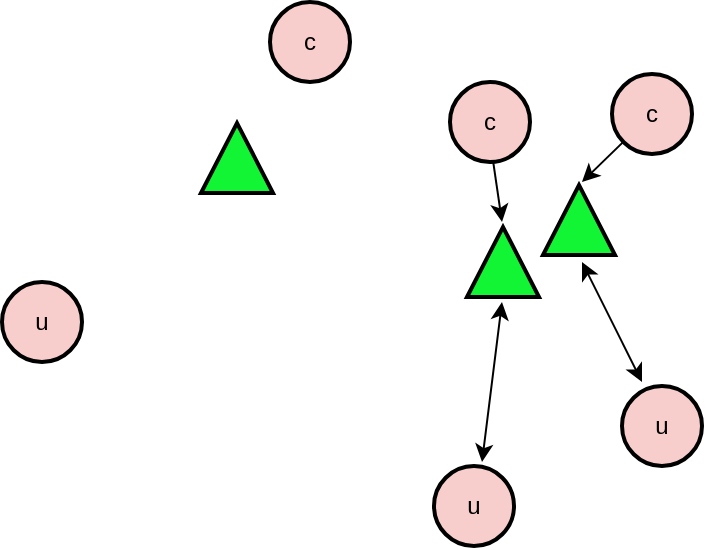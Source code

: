 <mxfile version="26.0.3">
  <diagram name="Page-1" id="ZyMLLjlUWW4S6w9JcPHk">
    <mxGraphModel dx="684" dy="437" grid="1" gridSize="10" guides="1" tooltips="1" connect="1" arrows="1" fold="1" page="1" pageScale="1" pageWidth="827" pageHeight="1169" math="0" shadow="0">
      <root>
        <mxCell id="0" />
        <mxCell id="1" parent="0" />
        <mxCell id="2CTS03ZT6Q_mQRRMgKK2-1" value="" style="triangle;whiteSpace=wrap;html=1;rotation=-90;fillColor=#12F534;strokeColor=#000000;strokeWidth=2;" parent="1" vertex="1">
          <mxGeometry x="443" y="212" width="35" height="36" as="geometry" />
        </mxCell>
        <mxCell id="ANjaZCNTPqNwZQU7dTNT-1" value="" style="triangle;whiteSpace=wrap;html=1;rotation=-90;fillColor=#12F534;strokeColor=#000000;strokeWidth=2;" vertex="1" parent="1">
          <mxGeometry x="481" y="191" width="35" height="36" as="geometry" />
        </mxCell>
        <mxCell id="ANjaZCNTPqNwZQU7dTNT-2" value="" style="triangle;whiteSpace=wrap;html=1;rotation=-90;fillColor=#12F534;strokeColor=#000000;strokeWidth=2;" vertex="1" parent="1">
          <mxGeometry x="310" y="160" width="35" height="36" as="geometry" />
        </mxCell>
        <mxCell id="ANjaZCNTPqNwZQU7dTNT-5" value="c" style="ellipse;whiteSpace=wrap;html=1;aspect=fixed;fillColor=#f8cecc;strokeColor=#000000;strokeWidth=2;" vertex="1" parent="1">
          <mxGeometry x="434" y="140" width="40" height="40" as="geometry" />
        </mxCell>
        <mxCell id="ANjaZCNTPqNwZQU7dTNT-12" style="rounded=0;orthogonalLoop=1;jettySize=auto;html=1;" edge="1" parent="1" source="ANjaZCNTPqNwZQU7dTNT-6">
          <mxGeometry relative="1" as="geometry">
            <mxPoint x="500" y="190" as="targetPoint" />
          </mxGeometry>
        </mxCell>
        <mxCell id="ANjaZCNTPqNwZQU7dTNT-6" value="c" style="ellipse;whiteSpace=wrap;html=1;aspect=fixed;fillColor=#f8cecc;strokeColor=#000000;strokeWidth=2;" vertex="1" parent="1">
          <mxGeometry x="515" y="136" width="40" height="40" as="geometry" />
        </mxCell>
        <mxCell id="ANjaZCNTPqNwZQU7dTNT-7" value="u" style="ellipse;whiteSpace=wrap;html=1;aspect=fixed;fillColor=#f8cecc;strokeColor=#000000;strokeWidth=2;" vertex="1" parent="1">
          <mxGeometry x="520" y="292" width="40" height="40" as="geometry" />
        </mxCell>
        <mxCell id="ANjaZCNTPqNwZQU7dTNT-8" value="u" style="ellipse;whiteSpace=wrap;html=1;aspect=fixed;fillColor=#f8cecc;strokeColor=#000000;strokeWidth=2;" vertex="1" parent="1">
          <mxGeometry x="426" y="332" width="40" height="40" as="geometry" />
        </mxCell>
        <mxCell id="ANjaZCNTPqNwZQU7dTNT-9" value="c" style="ellipse;whiteSpace=wrap;html=1;aspect=fixed;fillColor=#f8cecc;strokeColor=#000000;strokeWidth=2;" vertex="1" parent="1">
          <mxGeometry x="344" y="100" width="40" height="40" as="geometry" />
        </mxCell>
        <mxCell id="ANjaZCNTPqNwZQU7dTNT-10" value="u" style="ellipse;whiteSpace=wrap;html=1;aspect=fixed;fillColor=#f8cecc;strokeColor=#000000;strokeWidth=2;" vertex="1" parent="1">
          <mxGeometry x="210" y="240" width="40" height="40" as="geometry" />
        </mxCell>
        <mxCell id="ANjaZCNTPqNwZQU7dTNT-11" style="rounded=0;orthogonalLoop=1;jettySize=auto;html=1;" edge="1" parent="1">
          <mxGeometry relative="1" as="geometry">
            <mxPoint x="455.602" y="179.936" as="sourcePoint" />
            <mxPoint x="460" y="210" as="targetPoint" />
          </mxGeometry>
        </mxCell>
        <mxCell id="ANjaZCNTPqNwZQU7dTNT-16" value="" style="endArrow=classic;startArrow=classic;html=1;rounded=0;" edge="1" parent="1">
          <mxGeometry width="50" height="50" relative="1" as="geometry">
            <mxPoint x="450" y="330" as="sourcePoint" />
            <mxPoint x="460" y="250" as="targetPoint" />
          </mxGeometry>
        </mxCell>
        <mxCell id="ANjaZCNTPqNwZQU7dTNT-17" value="" style="endArrow=classic;startArrow=classic;html=1;rounded=0;" edge="1" parent="1">
          <mxGeometry width="50" height="50" relative="1" as="geometry">
            <mxPoint x="530" y="290" as="sourcePoint" />
            <mxPoint x="500" y="230" as="targetPoint" />
          </mxGeometry>
        </mxCell>
      </root>
    </mxGraphModel>
  </diagram>
</mxfile>
